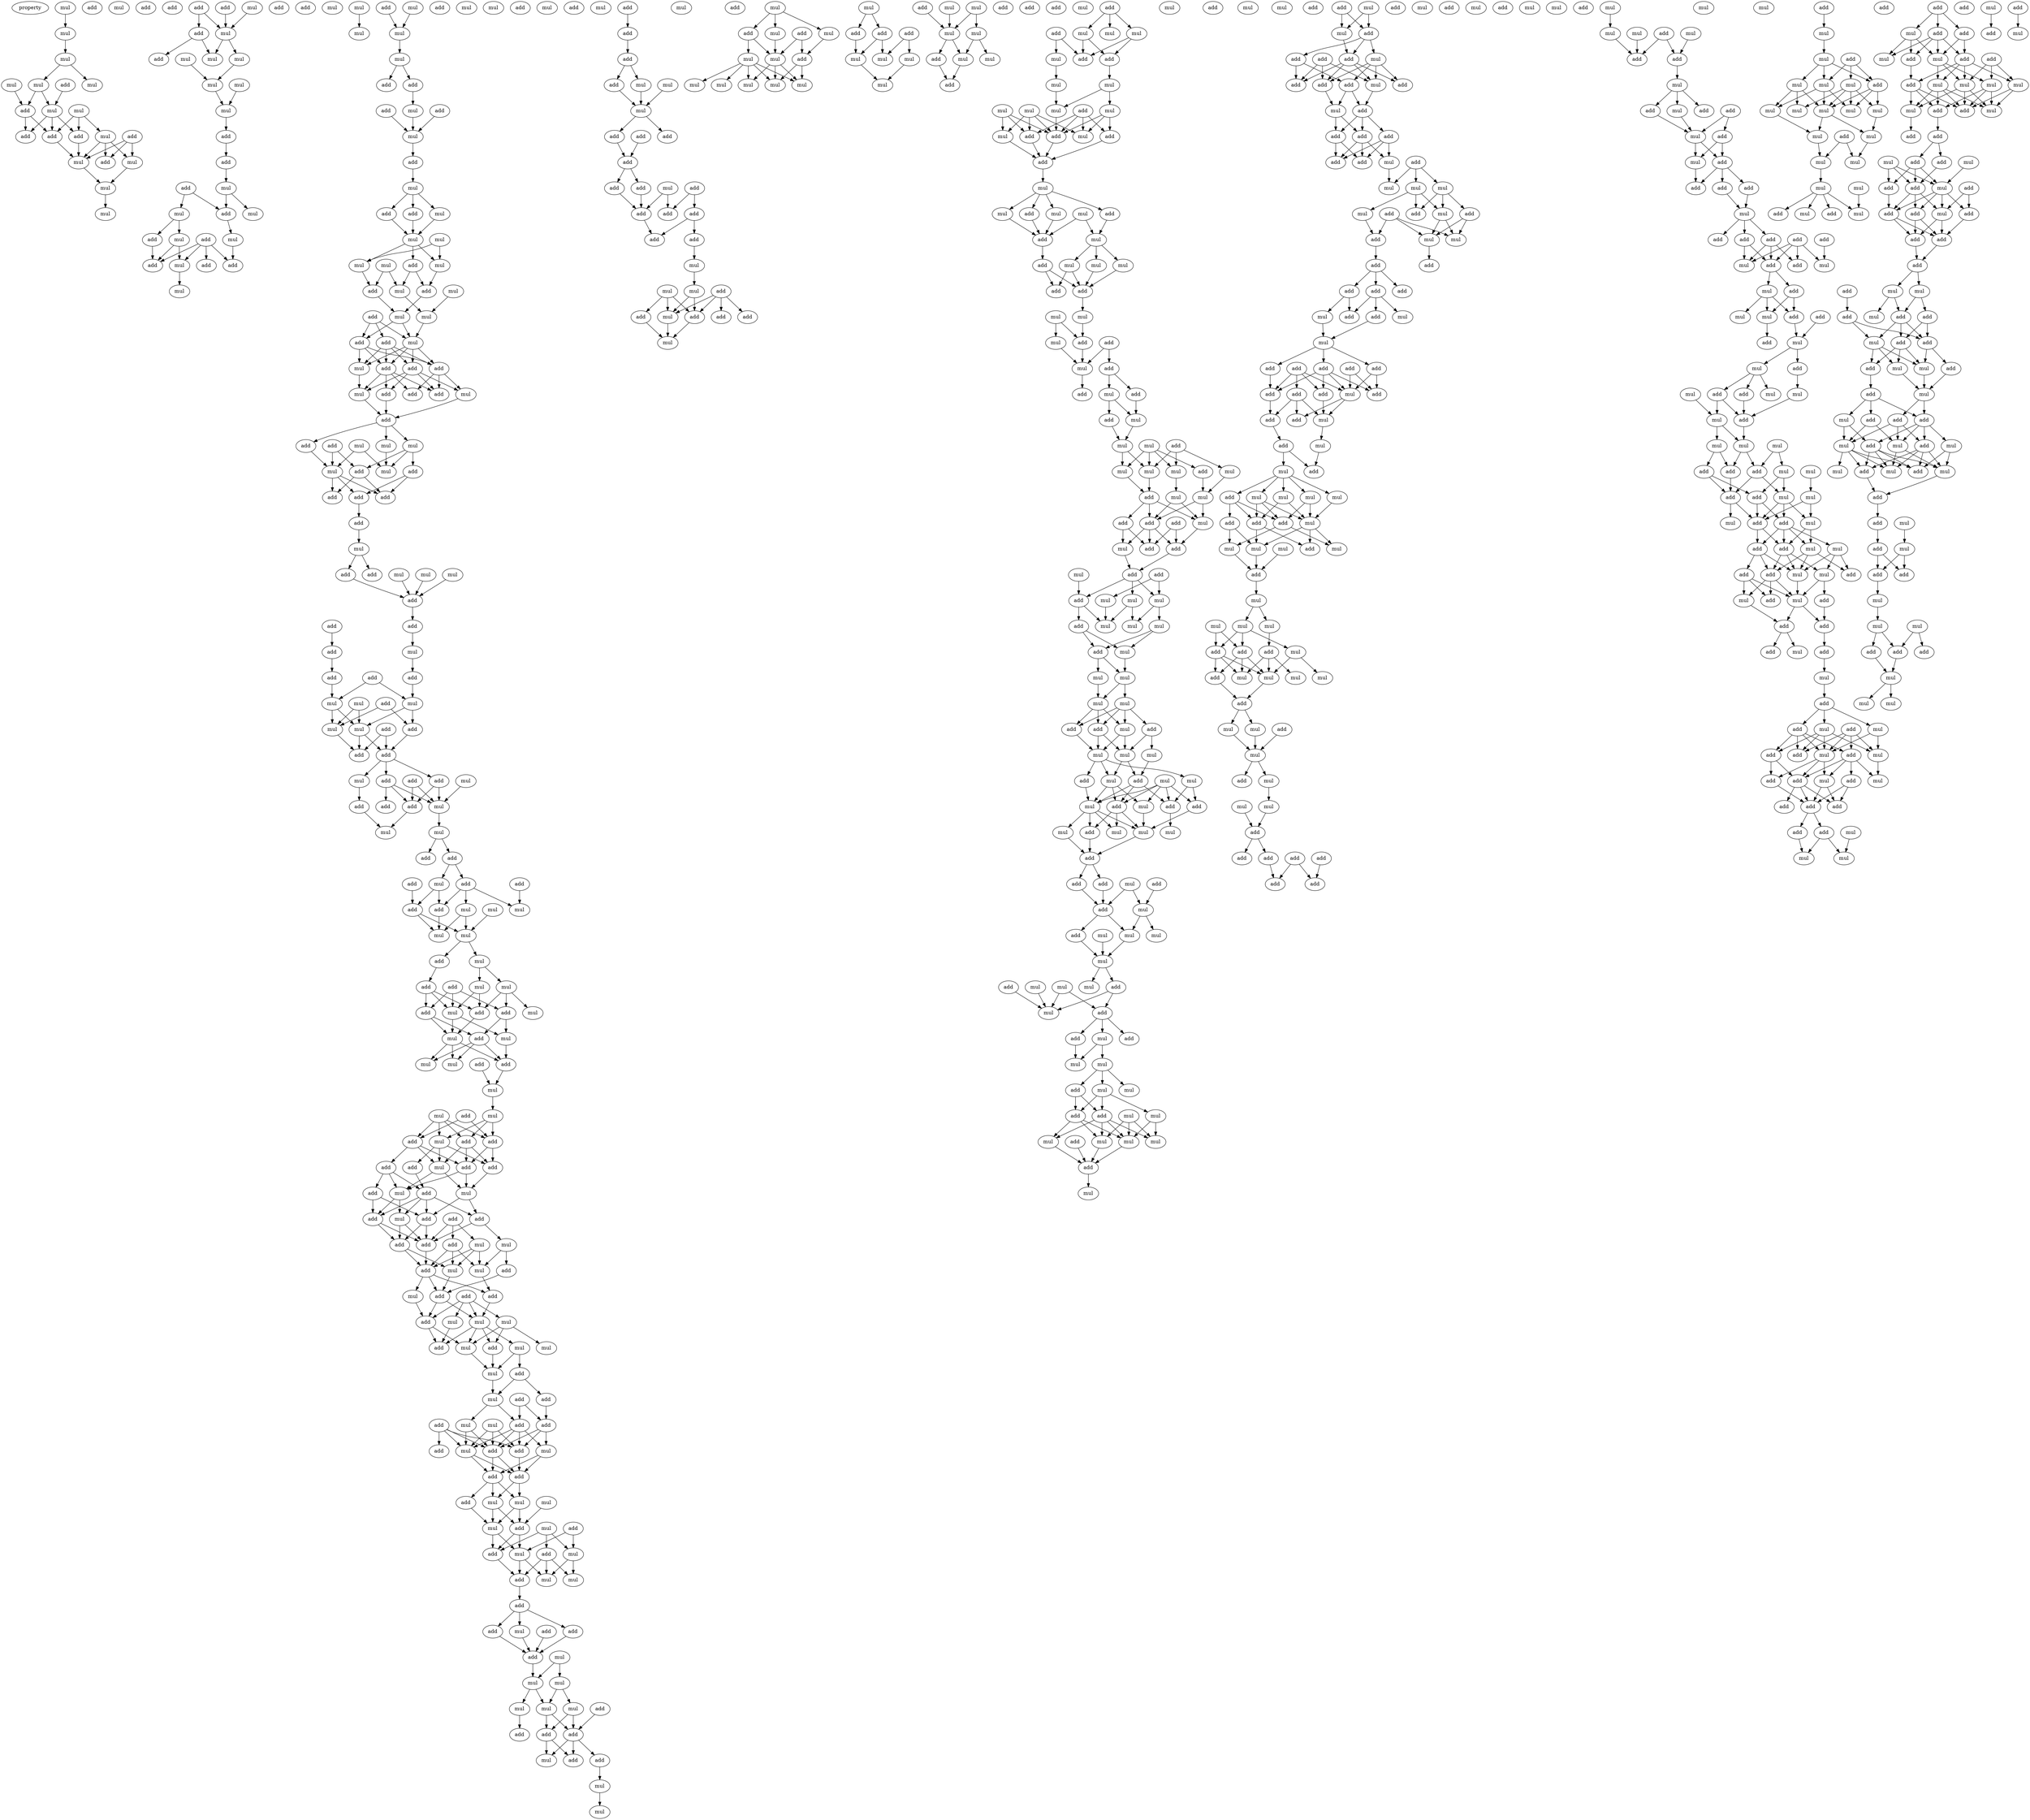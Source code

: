 digraph {
    node [fontcolor=black]
    property [mul=2,lf=1.3]
    0 [ label = mul ];
    1 [ label = add ];
    2 [ label = mul ];
    3 [ label = add ];
    4 [ label = mul ];
    5 [ label = mul ];
    6 [ label = mul ];
    7 [ label = add ];
    8 [ label = add ];
    9 [ label = mul ];
    10 [ label = mul ];
    11 [ label = mul ];
    12 [ label = add ];
    13 [ label = mul ];
    14 [ label = add ];
    15 [ label = mul ];
    16 [ label = add ];
    17 [ label = add ];
    18 [ label = add ];
    19 [ label = add ];
    20 [ label = mul ];
    21 [ label = mul ];
    22 [ label = mul ];
    23 [ label = add ];
    24 [ label = mul ];
    25 [ label = add ];
    26 [ label = mul ];
    27 [ label = add ];
    28 [ label = add ];
    29 [ label = mul ];
    30 [ label = mul ];
    31 [ label = mul ];
    32 [ label = mul ];
    33 [ label = add ];
    34 [ label = add ];
    35 [ label = mul ];
    36 [ label = mul ];
    37 [ label = mul ];
    38 [ label = add ];
    39 [ label = add ];
    40 [ label = add ];
    41 [ label = mul ];
    42 [ label = mul ];
    43 [ label = add ];
    44 [ label = mul ];
    45 [ label = mul ];
    46 [ label = add ];
    47 [ label = add ];
    48 [ label = mul ];
    49 [ label = mul ];
    50 [ label = add ];
    51 [ label = add ];
    52 [ label = mul ];
    53 [ label = add ];
    54 [ label = mul ];
    55 [ label = mul ];
    56 [ label = add ];
    57 [ label = mul ];
    58 [ label = mul ];
    59 [ label = mul ];
    60 [ label = mul ];
    61 [ label = add ];
    62 [ label = add ];
    63 [ label = add ];
    64 [ label = add ];
    65 [ label = mul ];
    66 [ label = add ];
    67 [ label = mul ];
    68 [ label = add ];
    69 [ label = mul ];
    70 [ label = add ];
    71 [ label = add ];
    72 [ label = mul ];
    73 [ label = mul ];
    74 [ label = mul ];
    75 [ label = mul ];
    76 [ label = add ];
    77 [ label = mul ];
    78 [ label = mul ];
    79 [ label = mul ];
    80 [ label = mul ];
    81 [ label = add ];
    82 [ label = add ];
    83 [ label = mul ];
    84 [ label = mul ];
    85 [ label = mul ];
    86 [ label = add ];
    87 [ label = add ];
    88 [ label = mul ];
    89 [ label = add ];
    90 [ label = add ];
    91 [ label = add ];
    92 [ label = add ];
    93 [ label = mul ];
    94 [ label = add ];
    95 [ label = add ];
    96 [ label = mul ];
    97 [ label = mul ];
    98 [ label = add ];
    99 [ label = add ];
    100 [ label = add ];
    101 [ label = mul ];
    102 [ label = add ];
    103 [ label = mul ];
    104 [ label = mul ];
    105 [ label = mul ];
    106 [ label = add ];
    107 [ label = add ];
    108 [ label = mul ];
    109 [ label = add ];
    110 [ label = add ];
    111 [ label = add ];
    112 [ label = add ];
    113 [ label = mul ];
    114 [ label = mul ];
    115 [ label = mul ];
    116 [ label = mul ];
    117 [ label = add ];
    118 [ label = add ];
    119 [ label = add ];
    120 [ label = add ];
    121 [ label = add ];
    122 [ label = add ];
    123 [ label = mul ];
    124 [ label = add ];
    125 [ label = add ];
    126 [ label = add ];
    127 [ label = mul ];
    128 [ label = mul ];
    129 [ label = mul ];
    130 [ label = add ];
    131 [ label = mul ];
    132 [ label = add ];
    133 [ label = add ];
    134 [ label = mul ];
    135 [ label = add ];
    136 [ label = add ];
    137 [ label = add ];
    138 [ label = add ];
    139 [ label = add ];
    140 [ label = mul ];
    141 [ label = mul ];
    142 [ label = add ];
    143 [ label = add ];
    144 [ label = add ];
    145 [ label = mul ];
    146 [ label = mul ];
    147 [ label = mul ];
    148 [ label = add ];
    149 [ label = add ];
    150 [ label = add ];
    151 [ label = add ];
    152 [ label = mul ];
    153 [ label = add ];
    154 [ label = mul ];
    155 [ label = add ];
    156 [ label = mul ];
    157 [ label = add ];
    158 [ label = mul ];
    159 [ label = mul ];
    160 [ label = mul ];
    161 [ label = mul ];
    162 [ label = add ];
    163 [ label = mul ];
    164 [ label = add ];
    165 [ label = add ];
    166 [ label = mul ];
    167 [ label = mul ];
    168 [ label = mul ];
    169 [ label = add ];
    170 [ label = add ];
    171 [ label = add ];
    172 [ label = mul ];
    173 [ label = add ];
    174 [ label = mul ];
    175 [ label = mul ];
    176 [ label = add ];
    177 [ label = mul ];
    178 [ label = add ];
    179 [ label = add ];
    180 [ label = mul ];
    181 [ label = mul ];
    182 [ label = mul ];
    183 [ label = add ];
    184 [ label = mul ];
    185 [ label = add ];
    186 [ label = mul ];
    187 [ label = add ];
    188 [ label = add ];
    189 [ label = mul ];
    190 [ label = add ];
    191 [ label = add ];
    192 [ label = add ];
    193 [ label = add ];
    194 [ label = add ];
    195 [ label = mul ];
    196 [ label = mul ];
    197 [ label = add ];
    198 [ label = mul ];
    199 [ label = add ];
    200 [ label = add ];
    201 [ label = add ];
    202 [ label = add ];
    203 [ label = mul ];
    204 [ label = add ];
    205 [ label = add ];
    206 [ label = mul ];
    207 [ label = add ];
    208 [ label = mul ];
    209 [ label = mul ];
    210 [ label = add ];
    211 [ label = add ];
    212 [ label = add ];
    213 [ label = add ];
    214 [ label = mul ];
    215 [ label = add ];
    216 [ label = mul ];
    217 [ label = add ];
    218 [ label = mul ];
    219 [ label = mul ];
    220 [ label = mul ];
    221 [ label = mul ];
    222 [ label = mul ];
    223 [ label = add ];
    224 [ label = add ];
    225 [ label = mul ];
    226 [ label = add ];
    227 [ label = add ];
    228 [ label = mul ];
    229 [ label = add ];
    230 [ label = mul ];
    231 [ label = add ];
    232 [ label = mul ];
    233 [ label = add ];
    234 [ label = add ];
    235 [ label = mul ];
    236 [ label = add ];
    237 [ label = add ];
    238 [ label = add ];
    239 [ label = mul ];
    240 [ label = add ];
    241 [ label = add ];
    242 [ label = mul ];
    243 [ label = mul ];
    244 [ label = mul ];
    245 [ label = add ];
    246 [ label = add ];
    247 [ label = mul ];
    248 [ label = add ];
    249 [ label = mul ];
    250 [ label = mul ];
    251 [ label = add ];
    252 [ label = mul ];
    253 [ label = add ];
    254 [ label = mul ];
    255 [ label = add ];
    256 [ label = mul ];
    257 [ label = mul ];
    258 [ label = add ];
    259 [ label = add ];
    260 [ label = add ];
    261 [ label = add ];
    262 [ label = add ];
    263 [ label = mul ];
    264 [ label = mul ];
    265 [ label = add ];
    266 [ label = mul ];
    267 [ label = mul ];
    268 [ label = mul ];
    269 [ label = mul ];
    270 [ label = mul ];
    271 [ label = add ];
    272 [ label = add ];
    273 [ label = add ];
    274 [ label = add ];
    275 [ label = mul ];
    276 [ label = mul ];
    277 [ label = add ];
    278 [ label = add ];
    279 [ label = mul ];
    280 [ label = mul ];
    281 [ label = add ];
    282 [ label = add ];
    283 [ label = add ];
    284 [ label = mul ];
    285 [ label = add ];
    286 [ label = mul ];
    287 [ label = mul ];
    288 [ label = add ];
    289 [ label = add ];
    290 [ label = add ];
    291 [ label = add ];
    292 [ label = add ];
    293 [ label = add ];
    294 [ label = mul ];
    295 [ label = add ];
    296 [ label = mul ];
    297 [ label = add ];
    298 [ label = add ];
    299 [ label = add ];
    300 [ label = add ];
    301 [ label = add ];
    302 [ label = add ];
    303 [ label = mul ];
    304 [ label = mul ];
    305 [ label = add ];
    306 [ label = mul ];
    307 [ label = add ];
    308 [ label = add ];
    309 [ label = add ];
    310 [ label = add ];
    311 [ label = mul ];
    312 [ label = mul ];
    313 [ label = mul ];
    314 [ label = add ];
    315 [ label = mul ];
    316 [ label = mul ];
    317 [ label = add ];
    318 [ label = mul ];
    319 [ label = add ];
    320 [ label = mul ];
    321 [ label = mul ];
    322 [ label = mul ];
    323 [ label = mul ];
    324 [ label = mul ];
    325 [ label = mul ];
    326 [ label = mul ];
    327 [ label = add ];
    328 [ label = add ];
    329 [ label = add ];
    330 [ label = mul ];
    331 [ label = mul ];
    332 [ label = mul ];
    333 [ label = mul ];
    334 [ label = add ];
    335 [ label = add ];
    336 [ label = mul ];
    337 [ label = mul ];
    338 [ label = add ];
    339 [ label = mul ];
    340 [ label = mul ];
    341 [ label = add ];
    342 [ label = add ];
    343 [ label = mul ];
    344 [ label = mul ];
    345 [ label = add ];
    346 [ label = mul ];
    347 [ label = add ];
    348 [ label = mul ];
    349 [ label = mul ];
    350 [ label = mul ];
    351 [ label = add ];
    352 [ label = mul ];
    353 [ label = add ];
    354 [ label = add ];
    355 [ label = mul ];
    356 [ label = mul ];
    357 [ label = add ];
    358 [ label = mul ];
    359 [ label = mul ];
    360 [ label = mul ];
    361 [ label = mul ];
    362 [ label = add ];
    363 [ label = mul ];
    364 [ label = add ];
    365 [ label = add ];
    366 [ label = mul ];
    367 [ label = add ];
    368 [ label = mul ];
    369 [ label = mul ];
    370 [ label = mul ];
    371 [ label = mul ];
    372 [ label = add ];
    373 [ label = mul ];
    374 [ label = add ];
    375 [ label = mul ];
    376 [ label = add ];
    377 [ label = add ];
    378 [ label = mul ];
    379 [ label = mul ];
    380 [ label = mul ];
    381 [ label = add ];
    382 [ label = add ];
    383 [ label = mul ];
    384 [ label = mul ];
    385 [ label = add ];
    386 [ label = add ];
    387 [ label = add ];
    388 [ label = mul ];
    389 [ label = mul ];
    390 [ label = add ];
    391 [ label = mul ];
    392 [ label = add ];
    393 [ label = mul ];
    394 [ label = add ];
    395 [ label = mul ];
    396 [ label = add ];
    397 [ label = mul ];
    398 [ label = add ];
    399 [ label = mul ];
    400 [ label = mul ];
    401 [ label = mul ];
    402 [ label = mul ];
    403 [ label = mul ];
    404 [ label = add ];
    405 [ label = mul ];
    406 [ label = add ];
    407 [ label = mul ];
    408 [ label = mul ];
    409 [ label = add ];
    410 [ label = add ];
    411 [ label = add ];
    412 [ label = mul ];
    413 [ label = add ];
    414 [ label = add ];
    415 [ label = add ];
    416 [ label = add ];
    417 [ label = mul ];
    418 [ label = add ];
    419 [ label = mul ];
    420 [ label = mul ];
    421 [ label = mul ];
    422 [ label = mul ];
    423 [ label = mul ];
    424 [ label = mul ];
    425 [ label = add ];
    426 [ label = add ];
    427 [ label = mul ];
    428 [ label = mul ];
    429 [ label = mul ];
    430 [ label = mul ];
    431 [ label = mul ];
    432 [ label = add ];
    433 [ label = mul ];
    434 [ label = add ];
    435 [ label = add ];
    436 [ label = mul ];
    437 [ label = mul ];
    438 [ label = mul ];
    439 [ label = mul ];
    440 [ label = add ];
    441 [ label = add ];
    442 [ label = mul ];
    443 [ label = mul ];
    444 [ label = add ];
    445 [ label = mul ];
    446 [ label = mul ];
    447 [ label = add ];
    448 [ label = add ];
    449 [ label = mul ];
    450 [ label = mul ];
    451 [ label = mul ];
    452 [ label = mul ];
    453 [ label = add ];
    454 [ label = add ];
    455 [ label = add ];
    456 [ label = mul ];
    457 [ label = add ];
    458 [ label = add ];
    459 [ label = mul ];
    460 [ label = add ];
    461 [ label = add ];
    462 [ label = mul ];
    463 [ label = mul ];
    464 [ label = mul ];
    465 [ label = mul ];
    466 [ label = mul ];
    467 [ label = mul ];
    468 [ label = mul ];
    469 [ label = add ];
    470 [ label = mul ];
    471 [ label = add ];
    472 [ label = mul ];
    473 [ label = add ];
    474 [ label = mul ];
    475 [ label = add ];
    476 [ label = add ];
    477 [ label = mul ];
    478 [ label = mul ];
    479 [ label = add ];
    480 [ label = mul ];
    481 [ label = mul ];
    482 [ label = mul ];
    483 [ label = add ];
    484 [ label = mul ];
    485 [ label = add ];
    486 [ label = mul ];
    487 [ label = mul ];
    488 [ label = mul ];
    489 [ label = add ];
    490 [ label = mul ];
    491 [ label = add ];
    492 [ label = mul ];
    493 [ label = add ];
    494 [ label = add ];
    495 [ label = add ];
    496 [ label = mul ];
    497 [ label = mul ];
    498 [ label = add ];
    499 [ label = add ];
    500 [ label = add ];
    501 [ label = mul ];
    502 [ label = add ];
    503 [ label = add ];
    504 [ label = add ];
    505 [ label = mul ];
    506 [ label = add ];
    507 [ label = add ];
    508 [ label = add ];
    509 [ label = mul ];
    510 [ label = add ];
    511 [ label = add ];
    512 [ label = add ];
    513 [ label = add ];
    514 [ label = add ];
    515 [ label = add ];
    516 [ label = mul ];
    517 [ label = mul ];
    518 [ label = mul ];
    519 [ label = mul ];
    520 [ label = add ];
    521 [ label = mul ];
    522 [ label = add ];
    523 [ label = mul ];
    524 [ label = add ];
    525 [ label = mul ];
    526 [ label = add ];
    527 [ label = mul ];
    528 [ label = add ];
    529 [ label = add ];
    530 [ label = add ];
    531 [ label = add ];
    532 [ label = add ];
    533 [ label = add ];
    534 [ label = mul ];
    535 [ label = add ];
    536 [ label = mul ];
    537 [ label = mul ];
    538 [ label = mul ];
    539 [ label = add ];
    540 [ label = add ];
    541 [ label = add ];
    542 [ label = add ];
    543 [ label = add ];
    544 [ label = add ];
    545 [ label = add ];
    546 [ label = add ];
    547 [ label = add ];
    548 [ label = mul ];
    549 [ label = mul ];
    550 [ label = add ];
    551 [ label = add ];
    552 [ label = add ];
    553 [ label = add ];
    554 [ label = mul ];
    555 [ label = add ];
    556 [ label = mul ];
    557 [ label = mul ];
    558 [ label = add ];
    559 [ label = mul ];
    560 [ label = mul ];
    561 [ label = mul ];
    562 [ label = add ];
    563 [ label = add ];
    564 [ label = mul ];
    565 [ label = add ];
    566 [ label = mul ];
    567 [ label = mul ];
    568 [ label = add ];
    569 [ label = mul ];
    570 [ label = mul ];
    571 [ label = add ];
    572 [ label = mul ];
    573 [ label = mul ];
    574 [ label = mul ];
    575 [ label = mul ];
    576 [ label = mul ];
    577 [ label = add ];
    578 [ label = add ];
    579 [ label = add ];
    580 [ label = mul ];
    581 [ label = add ];
    582 [ label = mul ];
    583 [ label = mul ];
    584 [ label = mul ];
    585 [ label = add ];
    586 [ label = mul ];
    587 [ label = mul ];
    588 [ label = mul ];
    589 [ label = add ];
    590 [ label = add ];
    591 [ label = mul ];
    592 [ label = mul ];
    593 [ label = add ];
    594 [ label = mul ];
    595 [ label = mul ];
    596 [ label = mul ];
    597 [ label = mul ];
    598 [ label = add ];
    599 [ label = add ];
    600 [ label = add ];
    601 [ label = add ];
    602 [ label = add ];
    603 [ label = add ];
    604 [ label = add ];
    605 [ label = add ];
    606 [ label = mul ];
    607 [ label = mul ];
    608 [ label = mul ];
    609 [ label = add ];
    610 [ label = mul ];
    611 [ label = add ];
    612 [ label = add ];
    613 [ label = mul ];
    614 [ label = add ];
    615 [ label = add ];
    616 [ label = mul ];
    617 [ label = add ];
    618 [ label = mul ];
    619 [ label = add ];
    620 [ label = add ];
    621 [ label = mul ];
    622 [ label = add ];
    623 [ label = add ];
    624 [ label = add ];
    625 [ label = mul ];
    626 [ label = add ];
    627 [ label = add ];
    628 [ label = add ];
    629 [ label = add ];
    630 [ label = add ];
    631 [ label = add ];
    632 [ label = add ];
    633 [ label = mul ];
    634 [ label = mul ];
    635 [ label = mul ];
    636 [ label = add ];
    637 [ label = add ];
    638 [ label = mul ];
    639 [ label = mul ];
    640 [ label = mul ];
    641 [ label = add ];
    642 [ label = add ];
    643 [ label = mul ];
    644 [ label = mul ];
    645 [ label = add ];
    646 [ label = mul ];
    647 [ label = add ];
    648 [ label = mul ];
    649 [ label = add ];
    650 [ label = mul ];
    651 [ label = add ];
    652 [ label = mul ];
    653 [ label = mul ];
    654 [ label = mul ];
    655 [ label = mul ];
    656 [ label = mul ];
    657 [ label = add ];
    658 [ label = add ];
    659 [ label = mul ];
    660 [ label = add ];
    661 [ label = mul ];
    662 [ label = add ];
    663 [ label = mul ];
    664 [ label = add ];
    665 [ label = add ];
    666 [ label = mul ];
    667 [ label = mul ];
    668 [ label = add ];
    669 [ label = add ];
    670 [ label = mul ];
    671 [ label = mul ];
    672 [ label = add ];
    673 [ label = add ];
    674 [ label = add ];
    675 [ label = mul ];
    676 [ label = add ];
    677 [ label = mul ];
    678 [ label = add ];
    679 [ label = add ];
    680 [ label = mul ];
    681 [ label = mul ];
    682 [ label = add ];
    683 [ label = add ];
    684 [ label = mul ];
    685 [ label = add ];
    686 [ label = add ];
    687 [ label = mul ];
    688 [ label = mul ];
    689 [ label = add ];
    690 [ label = add ];
    691 [ label = add ];
    692 [ label = mul ];
    693 [ label = mul ];
    694 [ label = add ];
    695 [ label = mul ];
    696 [ label = add ];
    697 [ label = mul ];
    698 [ label = add ];
    699 [ label = add ];
    700 [ label = add ];
    701 [ label = add ];
    702 [ label = mul ];
    703 [ label = mul ];
    704 [ label = add ];
    705 [ label = add ];
    706 [ label = add ];
    707 [ label = add ];
    708 [ label = add ];
    709 [ label = mul ];
    710 [ label = mul ];
    711 [ label = mul ];
    712 [ label = add ];
    713 [ label = mul ];
    714 [ label = add ];
    715 [ label = mul ];
    716 [ label = mul ];
    717 [ label = add ];
    718 [ label = mul ];
    719 [ label = mul ];
    720 [ label = mul ];
    721 [ label = mul ];
    722 [ label = mul ];
    723 [ label = mul ];
    724 [ label = mul ];
    725 [ label = mul ];
    726 [ label = mul ];
    727 [ label = add ];
    728 [ label = mul ];
    729 [ label = mul ];
    730 [ label = mul ];
    731 [ label = mul ];
    732 [ label = add ];
    733 [ label = add ];
    734 [ label = mul ];
    735 [ label = mul ];
    736 [ label = add ];
    737 [ label = add ];
    738 [ label = add ];
    739 [ label = mul ];
    740 [ label = add ];
    741 [ label = add ];
    742 [ label = add ];
    743 [ label = mul ];
    744 [ label = add ];
    745 [ label = mul ];
    746 [ label = add ];
    747 [ label = mul ];
    748 [ label = mul ];
    749 [ label = mul ];
    750 [ label = mul ];
    751 [ label = mul ];
    752 [ label = mul ];
    753 [ label = add ];
    754 [ label = add ];
    755 [ label = add ];
    756 [ label = add ];
    757 [ label = add ];
    758 [ label = mul ];
    759 [ label = mul ];
    760 [ label = add ];
    761 [ label = add ];
    762 [ label = add ];
    763 [ label = mul ];
    764 [ label = add ];
    765 [ label = add ];
    766 [ label = add ];
    767 [ label = add ];
    768 [ label = mul ];
    769 [ label = add ];
    770 [ label = add ];
    771 [ label = add ];
    772 [ label = add ];
    773 [ label = mul ];
    774 [ label = mul ];
    775 [ label = add ];
    776 [ label = add ];
    777 [ label = mul ];
    778 [ label = add ];
    779 [ label = mul ];
    780 [ label = add ];
    781 [ label = add ];
    782 [ label = add ];
    783 [ label = add ];
    784 [ label = mul ];
    785 [ label = mul ];
    786 [ label = mul ];
    787 [ label = add ];
    788 [ label = add ];
    789 [ label = add ];
    790 [ label = mul ];
    791 [ label = add ];
    792 [ label = add ];
    793 [ label = mul ];
    794 [ label = add ];
    795 [ label = mul ];
    796 [ label = mul ];
    797 [ label = add ];
    798 [ label = add ];
    799 [ label = mul ];
    800 [ label = mul ];
    801 [ label = mul ];
    802 [ label = add ];
    803 [ label = mul ];
    804 [ label = add ];
    805 [ label = add ];
    806 [ label = mul ];
    807 [ label = add ];
    808 [ label = add ];
    809 [ label = mul ];
    810 [ label = add ];
    811 [ label = mul ];
    812 [ label = mul ];
    813 [ label = add ];
    814 [ label = add ];
    815 [ label = add ];
    816 [ label = mul ];
    817 [ label = mul ];
    818 [ label = mul ];
    819 [ label = mul ];
    820 [ label = add ];
    821 [ label = mul ];
    822 [ label = add ];
    0 -> 4 [ name = 0 ];
    4 -> 5 [ name = 1 ];
    5 -> 6 [ name = 2 ];
    5 -> 9 [ name = 3 ];
    6 -> 11 [ name = 4 ];
    6 -> 12 [ name = 5 ];
    7 -> 11 [ name = 6 ];
    10 -> 12 [ name = 7 ];
    11 -> 14 [ name = 8 ];
    11 -> 16 [ name = 9 ];
    11 -> 18 [ name = 10 ];
    12 -> 14 [ name = 11 ];
    12 -> 18 [ name = 12 ];
    13 -> 15 [ name = 13 ];
    13 -> 16 [ name = 14 ];
    13 -> 18 [ name = 15 ];
    15 -> 19 [ name = 16 ];
    15 -> 20 [ name = 17 ];
    15 -> 21 [ name = 18 ];
    16 -> 21 [ name = 19 ];
    17 -> 19 [ name = 20 ];
    17 -> 20 [ name = 21 ];
    17 -> 21 [ name = 22 ];
    18 -> 21 [ name = 23 ];
    20 -> 22 [ name = 24 ];
    21 -> 22 [ name = 25 ];
    22 -> 26 [ name = 26 ];
    23 -> 28 [ name = 27 ];
    23 -> 29 [ name = 28 ];
    24 -> 29 [ name = 29 ];
    25 -> 29 [ name = 30 ];
    28 -> 31 [ name = 31 ];
    28 -> 34 [ name = 32 ];
    29 -> 31 [ name = 33 ];
    29 -> 32 [ name = 34 ];
    30 -> 35 [ name = 35 ];
    32 -> 35 [ name = 36 ];
    35 -> 37 [ name = 37 ];
    36 -> 37 [ name = 38 ];
    37 -> 38 [ name = 39 ];
    38 -> 39 [ name = 40 ];
    39 -> 41 [ name = 41 ];
    40 -> 43 [ name = 42 ];
    40 -> 45 [ name = 43 ];
    41 -> 43 [ name = 44 ];
    41 -> 44 [ name = 45 ];
    43 -> 48 [ name = 46 ];
    45 -> 46 [ name = 47 ];
    45 -> 49 [ name = 48 ];
    46 -> 53 [ name = 49 ];
    47 -> 50 [ name = 50 ];
    47 -> 51 [ name = 51 ];
    47 -> 52 [ name = 52 ];
    47 -> 53 [ name = 53 ];
    48 -> 50 [ name = 54 ];
    49 -> 52 [ name = 55 ];
    49 -> 53 [ name = 56 ];
    52 -> 54 [ name = 57 ];
    55 -> 57 [ name = 58 ];
    56 -> 59 [ name = 59 ];
    58 -> 59 [ name = 60 ];
    59 -> 60 [ name = 61 ];
    60 -> 61 [ name = 62 ];
    60 -> 62 [ name = 63 ];
    62 -> 65 [ name = 64 ];
    63 -> 67 [ name = 65 ];
    65 -> 67 [ name = 66 ];
    66 -> 67 [ name = 67 ];
    67 -> 68 [ name = 68 ];
    68 -> 69 [ name = 69 ];
    69 -> 70 [ name = 70 ];
    69 -> 71 [ name = 71 ];
    69 -> 73 [ name = 72 ];
    70 -> 75 [ name = 73 ];
    71 -> 75 [ name = 74 ];
    73 -> 75 [ name = 75 ];
    74 -> 77 [ name = 76 ];
    74 -> 79 [ name = 77 ];
    75 -> 76 [ name = 78 ];
    75 -> 77 [ name = 79 ];
    75 -> 79 [ name = 80 ];
    76 -> 80 [ name = 81 ];
    76 -> 82 [ name = 82 ];
    77 -> 81 [ name = 83 ];
    78 -> 80 [ name = 84 ];
    78 -> 81 [ name = 85 ];
    79 -> 82 [ name = 86 ];
    80 -> 85 [ name = 87 ];
    81 -> 84 [ name = 88 ];
    82 -> 84 [ name = 89 ];
    83 -> 85 [ name = 90 ];
    84 -> 88 [ name = 91 ];
    84 -> 89 [ name = 92 ];
    85 -> 88 [ name = 93 ];
    86 -> 87 [ name = 94 ];
    86 -> 88 [ name = 95 ];
    86 -> 89 [ name = 96 ];
    87 -> 90 [ name = 97 ];
    87 -> 91 [ name = 98 ];
    87 -> 92 [ name = 99 ];
    87 -> 93 [ name = 100 ];
    88 -> 90 [ name = 101 ];
    88 -> 91 [ name = 102 ];
    88 -> 92 [ name = 103 ];
    88 -> 93 [ name = 104 ];
    89 -> 90 [ name = 105 ];
    89 -> 92 [ name = 106 ];
    89 -> 93 [ name = 107 ];
    90 -> 94 [ name = 108 ];
    90 -> 96 [ name = 109 ];
    90 -> 98 [ name = 110 ];
    91 -> 94 [ name = 111 ];
    91 -> 95 [ name = 112 ];
    91 -> 96 [ name = 113 ];
    91 -> 97 [ name = 114 ];
    92 -> 94 [ name = 115 ];
    92 -> 95 [ name = 116 ];
    92 -> 97 [ name = 117 ];
    92 -> 98 [ name = 118 ];
    93 -> 97 [ name = 119 ];
    95 -> 99 [ name = 120 ];
    96 -> 99 [ name = 121 ];
    97 -> 99 [ name = 122 ];
    99 -> 100 [ name = 123 ];
    99 -> 101 [ name = 124 ];
    99 -> 104 [ name = 125 ];
    100 -> 105 [ name = 126 ];
    101 -> 106 [ name = 127 ];
    101 -> 107 [ name = 128 ];
    101 -> 108 [ name = 129 ];
    102 -> 105 [ name = 130 ];
    102 -> 106 [ name = 131 ];
    103 -> 105 [ name = 132 ];
    103 -> 108 [ name = 133 ];
    104 -> 108 [ name = 134 ];
    105 -> 109 [ name = 135 ];
    105 -> 110 [ name = 136 ];
    105 -> 111 [ name = 137 ];
    106 -> 110 [ name = 138 ];
    106 -> 111 [ name = 139 ];
    107 -> 109 [ name = 140 ];
    107 -> 111 [ name = 141 ];
    109 -> 112 [ name = 142 ];
    112 -> 113 [ name = 143 ];
    113 -> 117 [ name = 144 ];
    113 -> 118 [ name = 145 ];
    114 -> 119 [ name = 146 ];
    115 -> 119 [ name = 147 ];
    116 -> 119 [ name = 148 ];
    118 -> 119 [ name = 149 ];
    119 -> 121 [ name = 150 ];
    120 -> 122 [ name = 151 ];
    121 -> 123 [ name = 152 ];
    122 -> 125 [ name = 153 ];
    123 -> 124 [ name = 154 ];
    124 -> 127 [ name = 155 ];
    125 -> 129 [ name = 156 ];
    126 -> 127 [ name = 157 ];
    126 -> 129 [ name = 158 ];
    127 -> 131 [ name = 159 ];
    127 -> 132 [ name = 160 ];
    128 -> 131 [ name = 161 ];
    128 -> 134 [ name = 162 ];
    129 -> 131 [ name = 163 ];
    129 -> 134 [ name = 164 ];
    130 -> 132 [ name = 165 ];
    130 -> 134 [ name = 166 ];
    131 -> 135 [ name = 167 ];
    131 -> 136 [ name = 168 ];
    132 -> 136 [ name = 169 ];
    133 -> 135 [ name = 170 ];
    133 -> 136 [ name = 171 ];
    134 -> 135 [ name = 172 ];
    136 -> 137 [ name = 173 ];
    136 -> 138 [ name = 174 ];
    136 -> 141 [ name = 175 ];
    137 -> 142 [ name = 176 ];
    137 -> 143 [ name = 177 ];
    137 -> 145 [ name = 178 ];
    138 -> 143 [ name = 179 ];
    138 -> 145 [ name = 180 ];
    139 -> 143 [ name = 181 ];
    139 -> 145 [ name = 182 ];
    140 -> 145 [ name = 183 ];
    141 -> 144 [ name = 184 ];
    143 -> 146 [ name = 185 ];
    144 -> 146 [ name = 186 ];
    145 -> 147 [ name = 187 ];
    147 -> 148 [ name = 188 ];
    147 -> 149 [ name = 189 ];
    149 -> 152 [ name = 190 ];
    149 -> 153 [ name = 191 ];
    150 -> 155 [ name = 192 ];
    151 -> 158 [ name = 193 ];
    152 -> 155 [ name = 194 ];
    152 -> 157 [ name = 195 ];
    153 -> 156 [ name = 196 ];
    153 -> 157 [ name = 197 ];
    153 -> 158 [ name = 198 ];
    154 -> 160 [ name = 199 ];
    155 -> 159 [ name = 200 ];
    155 -> 160 [ name = 201 ];
    156 -> 159 [ name = 202 ];
    156 -> 160 [ name = 203 ];
    157 -> 159 [ name = 204 ];
    160 -> 162 [ name = 205 ];
    160 -> 163 [ name = 206 ];
    162 -> 164 [ name = 207 ];
    163 -> 166 [ name = 208 ];
    163 -> 167 [ name = 209 ];
    164 -> 168 [ name = 210 ];
    164 -> 169 [ name = 211 ];
    164 -> 171 [ name = 212 ];
    165 -> 168 [ name = 213 ];
    165 -> 170 [ name = 214 ];
    165 -> 171 [ name = 215 ];
    166 -> 168 [ name = 216 ];
    166 -> 169 [ name = 217 ];
    167 -> 169 [ name = 218 ];
    167 -> 170 [ name = 219 ];
    167 -> 172 [ name = 220 ];
    168 -> 174 [ name = 221 ];
    168 -> 175 [ name = 222 ];
    169 -> 174 [ name = 223 ];
    170 -> 173 [ name = 224 ];
    170 -> 175 [ name = 225 ];
    171 -> 173 [ name = 226 ];
    171 -> 174 [ name = 227 ];
    173 -> 177 [ name = 228 ];
    173 -> 178 [ name = 229 ];
    173 -> 180 [ name = 230 ];
    174 -> 177 [ name = 231 ];
    174 -> 178 [ name = 232 ];
    174 -> 180 [ name = 233 ];
    175 -> 178 [ name = 234 ];
    178 -> 181 [ name = 235 ];
    179 -> 181 [ name = 236 ];
    181 -> 182 [ name = 237 ];
    182 -> 186 [ name = 238 ];
    182 -> 187 [ name = 239 ];
    182 -> 188 [ name = 240 ];
    183 -> 185 [ name = 241 ];
    183 -> 187 [ name = 242 ];
    184 -> 185 [ name = 243 ];
    184 -> 186 [ name = 244 ];
    184 -> 187 [ name = 245 ];
    184 -> 188 [ name = 246 ];
    185 -> 189 [ name = 247 ];
    185 -> 190 [ name = 248 ];
    185 -> 193 [ name = 249 ];
    186 -> 189 [ name = 250 ];
    186 -> 191 [ name = 251 ];
    186 -> 192 [ name = 252 ];
    187 -> 192 [ name = 253 ];
    187 -> 193 [ name = 254 ];
    188 -> 189 [ name = 255 ];
    188 -> 192 [ name = 256 ];
    188 -> 193 [ name = 257 ];
    189 -> 195 [ name = 258 ];
    189 -> 196 [ name = 259 ];
    190 -> 194 [ name = 260 ];
    190 -> 196 [ name = 261 ];
    190 -> 197 [ name = 262 ];
    191 -> 194 [ name = 263 ];
    192 -> 195 [ name = 264 ];
    193 -> 195 [ name = 265 ];
    193 -> 196 [ name = 266 ];
    194 -> 198 [ name = 267 ];
    194 -> 199 [ name = 268 ];
    194 -> 200 [ name = 269 ];
    194 -> 201 [ name = 270 ];
    195 -> 199 [ name = 271 ];
    195 -> 200 [ name = 272 ];
    196 -> 198 [ name = 273 ];
    196 -> 201 [ name = 274 ];
    197 -> 199 [ name = 275 ];
    197 -> 201 [ name = 276 ];
    198 -> 205 [ name = 277 ];
    198 -> 207 [ name = 278 ];
    199 -> 205 [ name = 279 ];
    199 -> 207 [ name = 280 ];
    200 -> 206 [ name = 281 ];
    200 -> 207 [ name = 282 ];
    201 -> 205 [ name = 283 ];
    201 -> 207 [ name = 284 ];
    202 -> 203 [ name = 285 ];
    202 -> 204 [ name = 286 ];
    202 -> 207 [ name = 287 ];
    203 -> 208 [ name = 288 ];
    203 -> 209 [ name = 289 ];
    203 -> 211 [ name = 290 ];
    204 -> 208 [ name = 291 ];
    204 -> 209 [ name = 292 ];
    204 -> 211 [ name = 293 ];
    205 -> 208 [ name = 294 ];
    205 -> 211 [ name = 295 ];
    206 -> 209 [ name = 296 ];
    206 -> 210 [ name = 297 ];
    207 -> 211 [ name = 298 ];
    208 -> 213 [ name = 299 ];
    209 -> 215 [ name = 300 ];
    210 -> 213 [ name = 301 ];
    211 -> 213 [ name = 302 ];
    211 -> 214 [ name = 303 ];
    211 -> 215 [ name = 304 ];
    212 -> 216 [ name = 305 ];
    212 -> 217 [ name = 306 ];
    212 -> 218 [ name = 307 ];
    212 -> 219 [ name = 308 ];
    213 -> 216 [ name = 309 ];
    213 -> 217 [ name = 310 ];
    214 -> 217 [ name = 311 ];
    215 -> 216 [ name = 312 ];
    216 -> 220 [ name = 313 ];
    216 -> 221 [ name = 314 ];
    216 -> 223 [ name = 315 ];
    216 -> 224 [ name = 316 ];
    217 -> 220 [ name = 317 ];
    217 -> 223 [ name = 318 ];
    218 -> 223 [ name = 319 ];
    219 -> 220 [ name = 320 ];
    219 -> 222 [ name = 321 ];
    219 -> 224 [ name = 322 ];
    220 -> 225 [ name = 323 ];
    221 -> 225 [ name = 324 ];
    221 -> 226 [ name = 325 ];
    224 -> 225 [ name = 326 ];
    225 -> 228 [ name = 327 ];
    226 -> 228 [ name = 328 ];
    226 -> 229 [ name = 329 ];
    227 -> 233 [ name = 330 ];
    227 -> 234 [ name = 331 ];
    228 -> 230 [ name = 332 ];
    228 -> 234 [ name = 333 ];
    229 -> 233 [ name = 334 ];
    230 -> 235 [ name = 335 ];
    230 -> 238 [ name = 336 ];
    231 -> 235 [ name = 337 ];
    231 -> 236 [ name = 338 ];
    231 -> 237 [ name = 339 ];
    231 -> 238 [ name = 340 ];
    232 -> 235 [ name = 341 ];
    232 -> 237 [ name = 342 ];
    232 -> 238 [ name = 343 ];
    233 -> 237 [ name = 344 ];
    233 -> 238 [ name = 345 ];
    233 -> 239 [ name = 346 ];
    234 -> 235 [ name = 347 ];
    234 -> 237 [ name = 348 ];
    234 -> 238 [ name = 349 ];
    234 -> 239 [ name = 350 ];
    235 -> 240 [ name = 351 ];
    235 -> 241 [ name = 352 ];
    237 -> 241 [ name = 353 ];
    238 -> 240 [ name = 354 ];
    238 -> 241 [ name = 355 ];
    239 -> 240 [ name = 356 ];
    239 -> 241 [ name = 357 ];
    240 -> 243 [ name = 358 ];
    240 -> 244 [ name = 359 ];
    240 -> 245 [ name = 360 ];
    241 -> 243 [ name = 361 ];
    241 -> 244 [ name = 362 ];
    242 -> 246 [ name = 363 ];
    243 -> 246 [ name = 364 ];
    243 -> 247 [ name = 365 ];
    244 -> 246 [ name = 366 ];
    244 -> 247 [ name = 367 ];
    245 -> 247 [ name = 368 ];
    246 -> 250 [ name = 369 ];
    246 -> 251 [ name = 370 ];
    247 -> 250 [ name = 371 ];
    247 -> 251 [ name = 372 ];
    248 -> 250 [ name = 373 ];
    248 -> 252 [ name = 374 ];
    249 -> 251 [ name = 375 ];
    249 -> 252 [ name = 376 ];
    249 -> 253 [ name = 377 ];
    250 -> 254 [ name = 378 ];
    250 -> 255 [ name = 379 ];
    251 -> 255 [ name = 380 ];
    252 -> 254 [ name = 381 ];
    252 -> 256 [ name = 382 ];
    253 -> 254 [ name = 383 ];
    253 -> 255 [ name = 384 ];
    253 -> 256 [ name = 385 ];
    255 -> 258 [ name = 386 ];
    258 -> 259 [ name = 387 ];
    258 -> 261 [ name = 388 ];
    258 -> 263 [ name = 389 ];
    259 -> 265 [ name = 390 ];
    261 -> 265 [ name = 391 ];
    262 -> 265 [ name = 392 ];
    263 -> 265 [ name = 393 ];
    264 -> 266 [ name = 394 ];
    264 -> 267 [ name = 395 ];
    265 -> 266 [ name = 396 ];
    266 -> 268 [ name = 397 ];
    266 -> 269 [ name = 398 ];
    267 -> 269 [ name = 399 ];
    267 -> 270 [ name = 400 ];
    268 -> 274 [ name = 401 ];
    269 -> 272 [ name = 402 ];
    269 -> 273 [ name = 403 ];
    270 -> 272 [ name = 404 ];
    270 -> 273 [ name = 405 ];
    271 -> 273 [ name = 406 ];
    272 -> 276 [ name = 407 ];
    272 -> 278 [ name = 408 ];
    273 -> 276 [ name = 409 ];
    273 -> 277 [ name = 410 ];
    273 -> 278 [ name = 411 ];
    277 -> 279 [ name = 412 ];
    279 -> 280 [ name = 413 ];
    281 -> 282 [ name = 414 ];
    282 -> 283 [ name = 415 ];
    283 -> 284 [ name = 416 ];
    283 -> 285 [ name = 417 ];
    284 -> 287 [ name = 418 ];
    285 -> 287 [ name = 419 ];
    286 -> 287 [ name = 420 ];
    287 -> 288 [ name = 421 ];
    287 -> 290 [ name = 422 ];
    288 -> 291 [ name = 423 ];
    289 -> 291 [ name = 424 ];
    291 -> 292 [ name = 425 ];
    291 -> 293 [ name = 426 ];
    292 -> 298 [ name = 427 ];
    293 -> 298 [ name = 428 ];
    294 -> 297 [ name = 429 ];
    294 -> 298 [ name = 430 ];
    295 -> 297 [ name = 431 ];
    295 -> 299 [ name = 432 ];
    298 -> 301 [ name = 433 ];
    299 -> 300 [ name = 434 ];
    299 -> 301 [ name = 435 ];
    300 -> 303 [ name = 436 ];
    303 -> 306 [ name = 437 ];
    304 -> 307 [ name = 438 ];
    304 -> 310 [ name = 439 ];
    304 -> 311 [ name = 440 ];
    305 -> 308 [ name = 441 ];
    305 -> 309 [ name = 442 ];
    305 -> 310 [ name = 443 ];
    305 -> 311 [ name = 444 ];
    306 -> 310 [ name = 445 ];
    306 -> 311 [ name = 446 ];
    307 -> 312 [ name = 447 ];
    310 -> 312 [ name = 448 ];
    311 -> 312 [ name = 449 ];
    313 -> 314 [ name = 450 ];
    313 -> 315 [ name = 451 ];
    313 -> 316 [ name = 452 ];
    314 -> 318 [ name = 453 ];
    314 -> 320 [ name = 454 ];
    315 -> 318 [ name = 455 ];
    316 -> 319 [ name = 456 ];
    317 -> 318 [ name = 457 ];
    317 -> 319 [ name = 458 ];
    318 -> 321 [ name = 459 ];
    318 -> 322 [ name = 460 ];
    318 -> 325 [ name = 461 ];
    319 -> 321 [ name = 462 ];
    319 -> 325 [ name = 463 ];
    320 -> 321 [ name = 464 ];
    320 -> 322 [ name = 465 ];
    320 -> 323 [ name = 466 ];
    320 -> 324 [ name = 467 ];
    320 -> 325 [ name = 468 ];
    326 -> 328 [ name = 469 ];
    326 -> 329 [ name = 470 ];
    327 -> 330 [ name = 471 ];
    327 -> 331 [ name = 472 ];
    328 -> 332 [ name = 473 ];
    329 -> 331 [ name = 474 ];
    329 -> 332 [ name = 475 ];
    330 -> 333 [ name = 476 ];
    332 -> 333 [ name = 477 ];
    334 -> 339 [ name = 478 ];
    336 -> 339 [ name = 479 ];
    336 -> 340 [ name = 480 ];
    337 -> 339 [ name = 481 ];
    339 -> 341 [ name = 482 ];
    339 -> 343 [ name = 483 ];
    340 -> 343 [ name = 484 ];
    340 -> 344 [ name = 485 ];
    341 -> 345 [ name = 486 ];
    343 -> 345 [ name = 487 ];
    347 -> 348 [ name = 488 ];
    347 -> 349 [ name = 489 ];
    347 -> 350 [ name = 490 ];
    349 -> 353 [ name = 491 ];
    349 -> 354 [ name = 492 ];
    350 -> 353 [ name = 493 ];
    350 -> 354 [ name = 494 ];
    351 -> 352 [ name = 495 ];
    351 -> 354 [ name = 496 ];
    352 -> 355 [ name = 497 ];
    353 -> 356 [ name = 498 ];
    355 -> 361 [ name = 499 ];
    356 -> 359 [ name = 500 ];
    356 -> 361 [ name = 501 ];
    357 -> 362 [ name = 502 ];
    357 -> 363 [ name = 503 ];
    357 -> 364 [ name = 504 ];
    357 -> 365 [ name = 505 ];
    358 -> 362 [ name = 506 ];
    358 -> 363 [ name = 507 ];
    358 -> 364 [ name = 508 ];
    358 -> 366 [ name = 509 ];
    359 -> 362 [ name = 510 ];
    359 -> 363 [ name = 511 ];
    359 -> 365 [ name = 512 ];
    360 -> 362 [ name = 513 ];
    360 -> 364 [ name = 514 ];
    360 -> 366 [ name = 515 ];
    361 -> 362 [ name = 516 ];
    362 -> 367 [ name = 517 ];
    364 -> 367 [ name = 518 ];
    365 -> 367 [ name = 519 ];
    366 -> 367 [ name = 520 ];
    367 -> 369 [ name = 521 ];
    369 -> 371 [ name = 522 ];
    369 -> 372 [ name = 523 ];
    369 -> 373 [ name = 524 ];
    369 -> 374 [ name = 525 ];
    370 -> 375 [ name = 526 ];
    370 -> 376 [ name = 527 ];
    371 -> 376 [ name = 528 ];
    372 -> 376 [ name = 529 ];
    373 -> 376 [ name = 530 ];
    374 -> 375 [ name = 531 ];
    375 -> 378 [ name = 532 ];
    375 -> 379 [ name = 533 ];
    375 -> 380 [ name = 534 ];
    376 -> 377 [ name = 535 ];
    377 -> 381 [ name = 536 ];
    377 -> 382 [ name = 537 ];
    378 -> 381 [ name = 538 ];
    379 -> 381 [ name = 539 ];
    380 -> 381 [ name = 540 ];
    380 -> 382 [ name = 541 ];
    381 -> 384 [ name = 542 ];
    383 -> 386 [ name = 543 ];
    383 -> 388 [ name = 544 ];
    384 -> 386 [ name = 545 ];
    386 -> 391 [ name = 546 ];
    387 -> 390 [ name = 547 ];
    387 -> 391 [ name = 548 ];
    388 -> 391 [ name = 549 ];
    390 -> 392 [ name = 550 ];
    390 -> 393 [ name = 551 ];
    391 -> 394 [ name = 552 ];
    392 -> 395 [ name = 553 ];
    393 -> 395 [ name = 554 ];
    393 -> 396 [ name = 555 ];
    395 -> 397 [ name = 556 ];
    396 -> 397 [ name = 557 ];
    397 -> 401 [ name = 558 ];
    397 -> 403 [ name = 559 ];
    398 -> 400 [ name = 560 ];
    398 -> 401 [ name = 561 ];
    398 -> 402 [ name = 562 ];
    399 -> 400 [ name = 563 ];
    399 -> 401 [ name = 564 ];
    399 -> 403 [ name = 565 ];
    399 -> 404 [ name = 566 ];
    400 -> 405 [ name = 567 ];
    401 -> 406 [ name = 568 ];
    402 -> 407 [ name = 569 ];
    403 -> 406 [ name = 570 ];
    404 -> 407 [ name = 571 ];
    405 -> 408 [ name = 572 ];
    405 -> 409 [ name = 573 ];
    406 -> 408 [ name = 574 ];
    406 -> 409 [ name = 575 ];
    406 -> 411 [ name = 576 ];
    407 -> 408 [ name = 577 ];
    407 -> 409 [ name = 578 ];
    408 -> 414 [ name = 579 ];
    409 -> 412 [ name = 580 ];
    409 -> 413 [ name = 581 ];
    409 -> 414 [ name = 582 ];
    410 -> 413 [ name = 583 ];
    410 -> 414 [ name = 584 ];
    411 -> 412 [ name = 585 ];
    411 -> 413 [ name = 586 ];
    412 -> 415 [ name = 587 ];
    414 -> 415 [ name = 588 ];
    415 -> 418 [ name = 589 ];
    415 -> 419 [ name = 590 ];
    415 -> 421 [ name = 591 ];
    416 -> 419 [ name = 592 ];
    416 -> 420 [ name = 593 ];
    417 -> 418 [ name = 594 ];
    418 -> 422 [ name = 595 ];
    418 -> 425 [ name = 596 ];
    419 -> 423 [ name = 597 ];
    419 -> 424 [ name = 598 ];
    420 -> 422 [ name = 599 ];
    421 -> 422 [ name = 600 ];
    421 -> 424 [ name = 601 ];
    423 -> 426 [ name = 602 ];
    423 -> 427 [ name = 603 ];
    425 -> 426 [ name = 604 ];
    425 -> 427 [ name = 605 ];
    426 -> 428 [ name = 606 ];
    426 -> 429 [ name = 607 ];
    427 -> 429 [ name = 608 ];
    428 -> 431 [ name = 609 ];
    429 -> 430 [ name = 610 ];
    429 -> 431 [ name = 611 ];
    430 -> 432 [ name = 612 ];
    430 -> 433 [ name = 613 ];
    430 -> 434 [ name = 614 ];
    430 -> 435 [ name = 615 ];
    431 -> 432 [ name = 616 ];
    431 -> 433 [ name = 617 ];
    431 -> 434 [ name = 618 ];
    432 -> 437 [ name = 619 ];
    433 -> 437 [ name = 620 ];
    433 -> 438 [ name = 621 ];
    434 -> 437 [ name = 622 ];
    434 -> 438 [ name = 623 ];
    435 -> 436 [ name = 624 ];
    435 -> 438 [ name = 625 ];
    436 -> 440 [ name = 626 ];
    437 -> 439 [ name = 627 ];
    437 -> 441 [ name = 628 ];
    437 -> 443 [ name = 629 ];
    438 -> 440 [ name = 630 ];
    438 -> 443 [ name = 631 ];
    439 -> 447 [ name = 632 ];
    439 -> 448 [ name = 633 ];
    440 -> 444 [ name = 634 ];
    440 -> 446 [ name = 635 ];
    440 -> 447 [ name = 636 ];
    441 -> 446 [ name = 637 ];
    442 -> 444 [ name = 638 ];
    442 -> 445 [ name = 639 ];
    442 -> 446 [ name = 640 ];
    442 -> 447 [ name = 641 ];
    442 -> 448 [ name = 642 ];
    443 -> 444 [ name = 643 ];
    443 -> 445 [ name = 644 ];
    443 -> 446 [ name = 645 ];
    444 -> 449 [ name = 646 ];
    444 -> 450 [ name = 647 ];
    444 -> 453 [ name = 648 ];
    445 -> 450 [ name = 649 ];
    446 -> 449 [ name = 650 ];
    446 -> 450 [ name = 651 ];
    446 -> 451 [ name = 652 ];
    446 -> 453 [ name = 653 ];
    447 -> 452 [ name = 654 ];
    448 -> 450 [ name = 655 ];
    450 -> 454 [ name = 656 ];
    451 -> 454 [ name = 657 ];
    453 -> 454 [ name = 658 ];
    454 -> 455 [ name = 659 ];
    454 -> 457 [ name = 660 ];
    455 -> 460 [ name = 661 ];
    456 -> 459 [ name = 662 ];
    456 -> 460 [ name = 663 ];
    457 -> 460 [ name = 664 ];
    458 -> 459 [ name = 665 ];
    459 -> 463 [ name = 666 ];
    459 -> 464 [ name = 667 ];
    460 -> 461 [ name = 668 ];
    460 -> 464 [ name = 669 ];
    461 -> 466 [ name = 670 ];
    464 -> 466 [ name = 671 ];
    465 -> 466 [ name = 672 ];
    466 -> 468 [ name = 673 ];
    466 -> 469 [ name = 674 ];
    467 -> 472 [ name = 675 ];
    469 -> 472 [ name = 676 ];
    469 -> 473 [ name = 677 ];
    470 -> 472 [ name = 678 ];
    470 -> 473 [ name = 679 ];
    471 -> 472 [ name = 680 ];
    473 -> 474 [ name = 681 ];
    473 -> 475 [ name = 682 ];
    473 -> 476 [ name = 683 ];
    474 -> 477 [ name = 684 ];
    474 -> 478 [ name = 685 ];
    476 -> 477 [ name = 686 ];
    478 -> 479 [ name = 687 ];
    478 -> 480 [ name = 688 ];
    478 -> 481 [ name = 689 ];
    479 -> 483 [ name = 690 ];
    479 -> 485 [ name = 691 ];
    480 -> 483 [ name = 692 ];
    480 -> 484 [ name = 693 ];
    480 -> 485 [ name = 694 ];
    482 -> 486 [ name = 695 ];
    482 -> 487 [ name = 696 ];
    482 -> 490 [ name = 697 ];
    483 -> 486 [ name = 698 ];
    483 -> 488 [ name = 699 ];
    483 -> 490 [ name = 700 ];
    484 -> 486 [ name = 701 ];
    484 -> 487 [ name = 702 ];
    485 -> 486 [ name = 703 ];
    485 -> 487 [ name = 704 ];
    485 -> 488 [ name = 705 ];
    485 -> 490 [ name = 706 ];
    486 -> 491 [ name = 707 ];
    488 -> 491 [ name = 708 ];
    489 -> 491 [ name = 709 ];
    490 -> 491 [ name = 710 ];
    491 -> 492 [ name = 711 ];
    494 -> 497 [ name = 712 ];
    494 -> 498 [ name = 713 ];
    496 -> 497 [ name = 714 ];
    496 -> 498 [ name = 715 ];
    497 -> 500 [ name = 716 ];
    498 -> 500 [ name = 717 ];
    498 -> 501 [ name = 718 ];
    498 -> 502 [ name = 719 ];
    499 -> 504 [ name = 720 ];
    499 -> 505 [ name = 721 ];
    499 -> 507 [ name = 722 ];
    500 -> 504 [ name = 723 ];
    500 -> 505 [ name = 724 ];
    500 -> 506 [ name = 725 ];
    500 -> 507 [ name = 726 ];
    501 -> 503 [ name = 727 ];
    501 -> 505 [ name = 728 ];
    501 -> 506 [ name = 729 ];
    501 -> 507 [ name = 730 ];
    502 -> 503 [ name = 731 ];
    502 -> 504 [ name = 732 ];
    503 -> 508 [ name = 733 ];
    503 -> 509 [ name = 734 ];
    505 -> 508 [ name = 735 ];
    507 -> 509 [ name = 736 ];
    508 -> 510 [ name = 737 ];
    508 -> 511 [ name = 738 ];
    508 -> 512 [ name = 739 ];
    509 -> 510 [ name = 740 ];
    509 -> 511 [ name = 741 ];
    510 -> 513 [ name = 742 ];
    510 -> 514 [ name = 743 ];
    510 -> 516 [ name = 744 ];
    511 -> 513 [ name = 745 ];
    511 -> 514 [ name = 746 ];
    512 -> 513 [ name = 747 ];
    512 -> 514 [ name = 748 ];
    512 -> 516 [ name = 749 ];
    515 -> 517 [ name = 750 ];
    515 -> 518 [ name = 751 ];
    515 -> 519 [ name = 752 ];
    516 -> 517 [ name = 753 ];
    518 -> 520 [ name = 754 ];
    518 -> 521 [ name = 755 ];
    518 -> 522 [ name = 756 ];
    519 -> 520 [ name = 757 ];
    519 -> 521 [ name = 758 ];
    519 -> 523 [ name = 759 ];
    521 -> 525 [ name = 760 ];
    521 -> 527 [ name = 761 ];
    522 -> 525 [ name = 762 ];
    522 -> 527 [ name = 763 ];
    523 -> 526 [ name = 764 ];
    524 -> 525 [ name = 765 ];
    524 -> 526 [ name = 766 ];
    524 -> 527 [ name = 767 ];
    525 -> 528 [ name = 768 ];
    526 -> 529 [ name = 769 ];
    529 -> 530 [ name = 770 ];
    529 -> 531 [ name = 771 ];
    529 -> 532 [ name = 772 ];
    530 -> 535 [ name = 773 ];
    530 -> 537 [ name = 774 ];
    531 -> 533 [ name = 775 ];
    531 -> 535 [ name = 776 ];
    531 -> 536 [ name = 777 ];
    533 -> 538 [ name = 778 ];
    537 -> 538 [ name = 779 ];
    538 -> 539 [ name = 780 ];
    538 -> 540 [ name = 781 ];
    538 -> 542 [ name = 782 ];
    539 -> 544 [ name = 783 ];
    540 -> 544 [ name = 784 ];
    540 -> 545 [ name = 785 ];
    540 -> 547 [ name = 786 ];
    540 -> 548 [ name = 787 ];
    541 -> 545 [ name = 788 ];
    541 -> 548 [ name = 789 ];
    542 -> 545 [ name = 790 ];
    542 -> 548 [ name = 791 ];
    543 -> 544 [ name = 792 ];
    543 -> 546 [ name = 793 ];
    543 -> 547 [ name = 794 ];
    543 -> 548 [ name = 795 ];
    544 -> 551 [ name = 796 ];
    546 -> 549 [ name = 797 ];
    546 -> 551 [ name = 798 ];
    546 -> 552 [ name = 799 ];
    547 -> 549 [ name = 800 ];
    548 -> 549 [ name = 801 ];
    548 -> 552 [ name = 802 ];
    549 -> 554 [ name = 803 ];
    551 -> 553 [ name = 804 ];
    553 -> 555 [ name = 805 ];
    553 -> 556 [ name = 806 ];
    554 -> 555 [ name = 807 ];
    556 -> 557 [ name = 808 ];
    556 -> 558 [ name = 809 ];
    556 -> 559 [ name = 810 ];
    556 -> 560 [ name = 811 ];
    556 -> 561 [ name = 812 ];
    557 -> 563 [ name = 813 ];
    557 -> 564 [ name = 814 ];
    557 -> 565 [ name = 815 ];
    558 -> 562 [ name = 816 ];
    558 -> 563 [ name = 817 ];
    558 -> 565 [ name = 818 ];
    559 -> 564 [ name = 819 ];
    560 -> 564 [ name = 820 ];
    560 -> 565 [ name = 821 ];
    561 -> 563 [ name = 822 ];
    561 -> 564 [ name = 823 ];
    562 -> 567 [ name = 824 ];
    562 -> 569 [ name = 825 ];
    563 -> 567 [ name = 826 ];
    563 -> 568 [ name = 827 ];
    564 -> 566 [ name = 828 ];
    564 -> 567 [ name = 829 ];
    564 -> 568 [ name = 830 ];
    565 -> 566 [ name = 831 ];
    565 -> 569 [ name = 832 ];
    567 -> 571 [ name = 833 ];
    569 -> 571 [ name = 834 ];
    570 -> 571 [ name = 835 ];
    571 -> 572 [ name = 836 ];
    572 -> 573 [ name = 837 ];
    572 -> 575 [ name = 838 ];
    573 -> 577 [ name = 839 ];
    574 -> 578 [ name = 840 ];
    574 -> 579 [ name = 841 ];
    575 -> 576 [ name = 842 ];
    575 -> 578 [ name = 843 ];
    575 -> 579 [ name = 844 ];
    576 -> 580 [ name = 845 ];
    576 -> 583 [ name = 846 ];
    577 -> 582 [ name = 847 ];
    577 -> 583 [ name = 848 ];
    577 -> 584 [ name = 849 ];
    578 -> 581 [ name = 850 ];
    578 -> 582 [ name = 851 ];
    578 -> 583 [ name = 852 ];
    579 -> 581 [ name = 853 ];
    579 -> 582 [ name = 854 ];
    579 -> 583 [ name = 855 ];
    581 -> 585 [ name = 856 ];
    583 -> 585 [ name = 857 ];
    585 -> 586 [ name = 858 ];
    585 -> 587 [ name = 859 ];
    586 -> 591 [ name = 860 ];
    587 -> 591 [ name = 861 ];
    590 -> 591 [ name = 862 ];
    591 -> 593 [ name = 863 ];
    591 -> 594 [ name = 864 ];
    594 -> 597 [ name = 865 ];
    596 -> 598 [ name = 866 ];
    597 -> 598 [ name = 867 ];
    598 -> 600 [ name = 868 ];
    598 -> 602 [ name = 869 ];
    601 -> 604 [ name = 870 ];
    601 -> 605 [ name = 871 ];
    602 -> 604 [ name = 872 ];
    603 -> 605 [ name = 873 ];
    606 -> 608 [ name = 874 ];
    607 -> 612 [ name = 875 ];
    608 -> 612 [ name = 876 ];
    609 -> 611 [ name = 877 ];
    609 -> 612 [ name = 878 ];
    610 -> 611 [ name = 879 ];
    611 -> 613 [ name = 880 ];
    613 -> 615 [ name = 881 ];
    613 -> 616 [ name = 882 ];
    613 -> 617 [ name = 883 ];
    614 -> 618 [ name = 884 ];
    614 -> 619 [ name = 885 ];
    615 -> 618 [ name = 886 ];
    616 -> 618 [ name = 887 ];
    618 -> 620 [ name = 888 ];
    618 -> 621 [ name = 889 ];
    619 -> 620 [ name = 890 ];
    619 -> 621 [ name = 891 ];
    620 -> 622 [ name = 892 ];
    620 -> 623 [ name = 893 ];
    620 -> 624 [ name = 894 ];
    621 -> 622 [ name = 895 ];
    623 -> 625 [ name = 896 ];
    624 -> 625 [ name = 897 ];
    625 -> 626 [ name = 898 ];
    625 -> 627 [ name = 899 ];
    625 -> 629 [ name = 900 ];
    627 -> 631 [ name = 901 ];
    627 -> 632 [ name = 902 ];
    627 -> 634 [ name = 903 ];
    628 -> 633 [ name = 904 ];
    629 -> 631 [ name = 905 ];
    629 -> 634 [ name = 906 ];
    630 -> 631 [ name = 907 ];
    630 -> 632 [ name = 908 ];
    630 -> 633 [ name = 909 ];
    630 -> 634 [ name = 910 ];
    631 -> 635 [ name = 911 ];
    631 -> 636 [ name = 912 ];
    635 -> 638 [ name = 913 ];
    635 -> 640 [ name = 914 ];
    635 -> 641 [ name = 915 ];
    636 -> 640 [ name = 916 ];
    636 -> 641 [ name = 917 ];
    637 -> 643 [ name = 918 ];
    640 -> 642 [ name = 919 ];
    641 -> 643 [ name = 920 ];
    643 -> 644 [ name = 921 ];
    643 -> 645 [ name = 922 ];
    644 -> 647 [ name = 923 ];
    644 -> 649 [ name = 924 ];
    644 -> 650 [ name = 925 ];
    645 -> 648 [ name = 926 ];
    646 -> 652 [ name = 927 ];
    647 -> 651 [ name = 928 ];
    648 -> 651 [ name = 929 ];
    649 -> 651 [ name = 930 ];
    649 -> 652 [ name = 931 ];
    651 -> 655 [ name = 932 ];
    652 -> 653 [ name = 933 ];
    652 -> 655 [ name = 934 ];
    653 -> 657 [ name = 935 ];
    653 -> 660 [ name = 936 ];
    654 -> 658 [ name = 937 ];
    654 -> 659 [ name = 938 ];
    655 -> 657 [ name = 939 ];
    655 -> 658 [ name = 940 ];
    656 -> 663 [ name = 941 ];
    657 -> 662 [ name = 942 ];
    658 -> 661 [ name = 943 ];
    658 -> 662 [ name = 944 ];
    659 -> 661 [ name = 945 ];
    659 -> 664 [ name = 946 ];
    660 -> 662 [ name = 947 ];
    660 -> 664 [ name = 948 ];
    661 -> 665 [ name = 949 ];
    661 -> 667 [ name = 950 ];
    661 -> 668 [ name = 951 ];
    662 -> 666 [ name = 952 ];
    662 -> 668 [ name = 953 ];
    663 -> 667 [ name = 954 ];
    663 -> 668 [ name = 955 ];
    664 -> 665 [ name = 956 ];
    664 -> 668 [ name = 957 ];
    665 -> 669 [ name = 958 ];
    665 -> 670 [ name = 959 ];
    665 -> 671 [ name = 960 ];
    665 -> 672 [ name = 961 ];
    667 -> 669 [ name = 962 ];
    667 -> 671 [ name = 963 ];
    668 -> 669 [ name = 964 ];
    668 -> 672 [ name = 965 ];
    669 -> 673 [ name = 966 ];
    669 -> 675 [ name = 967 ];
    669 -> 677 [ name = 968 ];
    670 -> 675 [ name = 969 ];
    670 -> 676 [ name = 970 ];
    670 -> 677 [ name = 971 ];
    671 -> 673 [ name = 972 ];
    671 -> 675 [ name = 973 ];
    671 -> 676 [ name = 974 ];
    672 -> 673 [ name = 975 ];
    672 -> 674 [ name = 976 ];
    672 -> 675 [ name = 977 ];
    673 -> 679 [ name = 978 ];
    673 -> 680 [ name = 979 ];
    673 -> 681 [ name = 980 ];
    674 -> 679 [ name = 981 ];
    674 -> 680 [ name = 982 ];
    674 -> 681 [ name = 983 ];
    675 -> 680 [ name = 984 ];
    677 -> 678 [ name = 985 ];
    677 -> 680 [ name = 986 ];
    678 -> 682 [ name = 987 ];
    680 -> 682 [ name = 988 ];
    680 -> 683 [ name = 989 ];
    681 -> 683 [ name = 990 ];
    682 -> 685 [ name = 991 ];
    683 -> 684 [ name = 992 ];
    683 -> 686 [ name = 993 ];
    685 -> 688 [ name = 994 ];
    688 -> 689 [ name = 995 ];
    689 -> 690 [ name = 996 ];
    689 -> 692 [ name = 997 ];
    689 -> 693 [ name = 998 ];
    690 -> 694 [ name = 999 ];
    690 -> 695 [ name = 1000 ];
    690 -> 696 [ name = 1001 ];
    690 -> 698 [ name = 1002 ];
    691 -> 694 [ name = 1003 ];
    691 -> 695 [ name = 1004 ];
    691 -> 697 [ name = 1005 ];
    691 -> 698 [ name = 1006 ];
    692 -> 695 [ name = 1007 ];
    692 -> 697 [ name = 1008 ];
    693 -> 695 [ name = 1009 ];
    693 -> 696 [ name = 1010 ];
    693 -> 697 [ name = 1011 ];
    693 -> 698 [ name = 1012 ];
    694 -> 699 [ name = 1013 ];
    694 -> 700 [ name = 1014 ];
    694 -> 702 [ name = 1015 ];
    694 -> 703 [ name = 1016 ];
    695 -> 700 [ name = 1017 ];
    695 -> 701 [ name = 1018 ];
    695 -> 702 [ name = 1019 ];
    696 -> 700 [ name = 1020 ];
    696 -> 701 [ name = 1021 ];
    697 -> 703 [ name = 1022 ];
    699 -> 704 [ name = 1023 ];
    699 -> 705 [ name = 1024 ];
    700 -> 704 [ name = 1025 ];
    700 -> 705 [ name = 1026 ];
    700 -> 706 [ name = 1027 ];
    701 -> 705 [ name = 1028 ];
    702 -> 704 [ name = 1029 ];
    702 -> 705 [ name = 1030 ];
    705 -> 707 [ name = 1031 ];
    705 -> 708 [ name = 1032 ];
    707 -> 710 [ name = 1033 ];
    707 -> 711 [ name = 1034 ];
    708 -> 710 [ name = 1035 ];
    709 -> 711 [ name = 1036 ];
    712 -> 713 [ name = 1037 ];
    713 -> 715 [ name = 1038 ];
    714 -> 716 [ name = 1039 ];
    714 -> 717 [ name = 1040 ];
    714 -> 719 [ name = 1041 ];
    715 -> 716 [ name = 1042 ];
    715 -> 717 [ name = 1043 ];
    715 -> 718 [ name = 1044 ];
    716 -> 721 [ name = 1045 ];
    716 -> 723 [ name = 1046 ];
    716 -> 724 [ name = 1047 ];
    717 -> 722 [ name = 1048 ];
    717 -> 723 [ name = 1049 ];
    717 -> 724 [ name = 1050 ];
    718 -> 720 [ name = 1051 ];
    718 -> 721 [ name = 1052 ];
    718 -> 723 [ name = 1053 ];
    719 -> 720 [ name = 1054 ];
    719 -> 722 [ name = 1055 ];
    719 -> 723 [ name = 1056 ];
    719 -> 724 [ name = 1057 ];
    721 -> 726 [ name = 1058 ];
    722 -> 725 [ name = 1059 ];
    723 -> 725 [ name = 1060 ];
    723 -> 726 [ name = 1061 ];
    725 -> 728 [ name = 1062 ];
    726 -> 729 [ name = 1063 ];
    727 -> 728 [ name = 1064 ];
    727 -> 729 [ name = 1065 ];
    729 -> 730 [ name = 1066 ];
    730 -> 733 [ name = 1067 ];
    730 -> 734 [ name = 1068 ];
    730 -> 735 [ name = 1069 ];
    730 -> 736 [ name = 1070 ];
    731 -> 735 [ name = 1071 ];
    737 -> 738 [ name = 1072 ];
    737 -> 739 [ name = 1073 ];
    737 -> 740 [ name = 1074 ];
    738 -> 744 [ name = 1075 ];
    738 -> 745 [ name = 1076 ];
    739 -> 742 [ name = 1077 ];
    739 -> 743 [ name = 1078 ];
    739 -> 745 [ name = 1079 ];
    740 -> 742 [ name = 1080 ];
    740 -> 743 [ name = 1081 ];
    740 -> 744 [ name = 1082 ];
    740 -> 745 [ name = 1083 ];
    741 -> 748 [ name = 1084 ];
    741 -> 749 [ name = 1085 ];
    741 -> 750 [ name = 1086 ];
    742 -> 746 [ name = 1087 ];
    744 -> 746 [ name = 1088 ];
    744 -> 747 [ name = 1089 ];
    744 -> 748 [ name = 1090 ];
    744 -> 750 [ name = 1091 ];
    745 -> 747 [ name = 1092 ];
    745 -> 748 [ name = 1093 ];
    745 -> 749 [ name = 1094 ];
    746 -> 751 [ name = 1095 ];
    746 -> 753 [ name = 1096 ];
    746 -> 754 [ name = 1097 ];
    747 -> 751 [ name = 1098 ];
    747 -> 752 [ name = 1099 ];
    747 -> 753 [ name = 1100 ];
    747 -> 754 [ name = 1101 ];
    748 -> 751 [ name = 1102 ];
    748 -> 752 [ name = 1103 ];
    748 -> 753 [ name = 1104 ];
    749 -> 752 [ name = 1105 ];
    749 -> 753 [ name = 1106 ];
    749 -> 754 [ name = 1107 ];
    750 -> 752 [ name = 1108 ];
    750 -> 753 [ name = 1109 ];
    751 -> 756 [ name = 1110 ];
    754 -> 755 [ name = 1111 ];
    755 -> 757 [ name = 1112 ];
    755 -> 760 [ name = 1113 ];
    757 -> 764 [ name = 1114 ];
    758 -> 763 [ name = 1115 ];
    759 -> 762 [ name = 1116 ];
    759 -> 763 [ name = 1117 ];
    759 -> 764 [ name = 1118 ];
    760 -> 762 [ name = 1119 ];
    760 -> 763 [ name = 1120 ];
    760 -> 764 [ name = 1121 ];
    761 -> 767 [ name = 1122 ];
    761 -> 768 [ name = 1123 ];
    762 -> 766 [ name = 1124 ];
    763 -> 765 [ name = 1125 ];
    763 -> 766 [ name = 1126 ];
    763 -> 767 [ name = 1127 ];
    763 -> 768 [ name = 1128 ];
    764 -> 765 [ name = 1129 ];
    764 -> 766 [ name = 1130 ];
    764 -> 768 [ name = 1131 ];
    765 -> 769 [ name = 1132 ];
    765 -> 770 [ name = 1133 ];
    766 -> 769 [ name = 1134 ];
    766 -> 770 [ name = 1135 ];
    767 -> 770 [ name = 1136 ];
    768 -> 769 [ name = 1137 ];
    768 -> 770 [ name = 1138 ];
    769 -> 771 [ name = 1139 ];
    770 -> 771 [ name = 1140 ];
    771 -> 773 [ name = 1141 ];
    771 -> 774 [ name = 1142 ];
    772 -> 775 [ name = 1143 ];
    773 -> 776 [ name = 1144 ];
    773 -> 778 [ name = 1145 ];
    774 -> 777 [ name = 1146 ];
    774 -> 778 [ name = 1147 ];
    775 -> 779 [ name = 1148 ];
    775 -> 780 [ name = 1149 ];
    776 -> 780 [ name = 1150 ];
    776 -> 781 [ name = 1151 ];
    778 -> 779 [ name = 1152 ];
    778 -> 780 [ name = 1153 ];
    778 -> 781 [ name = 1154 ];
    779 -> 782 [ name = 1155 ];
    779 -> 784 [ name = 1156 ];
    779 -> 785 [ name = 1157 ];
    780 -> 783 [ name = 1158 ];
    780 -> 784 [ name = 1159 ];
    781 -> 782 [ name = 1160 ];
    781 -> 784 [ name = 1161 ];
    781 -> 785 [ name = 1162 ];
    782 -> 787 [ name = 1163 ];
    783 -> 786 [ name = 1164 ];
    784 -> 786 [ name = 1165 ];
    785 -> 786 [ name = 1166 ];
    786 -> 789 [ name = 1167 ];
    786 -> 791 [ name = 1168 ];
    787 -> 788 [ name = 1169 ];
    787 -> 790 [ name = 1170 ];
    787 -> 791 [ name = 1171 ];
    788 -> 793 [ name = 1172 ];
    788 -> 795 [ name = 1173 ];
    789 -> 792 [ name = 1174 ];
    789 -> 793 [ name = 1175 ];
    789 -> 795 [ name = 1176 ];
    790 -> 793 [ name = 1177 ];
    790 -> 794 [ name = 1178 ];
    791 -> 792 [ name = 1179 ];
    791 -> 794 [ name = 1180 ];
    791 -> 795 [ name = 1181 ];
    791 -> 796 [ name = 1182 ];
    792 -> 797 [ name = 1183 ];
    792 -> 798 [ name = 1184 ];
    792 -> 799 [ name = 1185 ];
    792 -> 800 [ name = 1186 ];
    793 -> 797 [ name = 1187 ];
    793 -> 798 [ name = 1188 ];
    793 -> 800 [ name = 1189 ];
    793 -> 801 [ name = 1190 ];
    794 -> 797 [ name = 1191 ];
    794 -> 798 [ name = 1192 ];
    794 -> 799 [ name = 1193 ];
    794 -> 800 [ name = 1194 ];
    795 -> 799 [ name = 1195 ];
    795 -> 800 [ name = 1196 ];
    796 -> 798 [ name = 1197 ];
    796 -> 799 [ name = 1198 ];
    797 -> 802 [ name = 1199 ];
    799 -> 802 [ name = 1200 ];
    802 -> 804 [ name = 1201 ];
    803 -> 806 [ name = 1202 ];
    804 -> 805 [ name = 1203 ];
    805 -> 807 [ name = 1204 ];
    805 -> 808 [ name = 1205 ];
    806 -> 807 [ name = 1206 ];
    806 -> 808 [ name = 1207 ];
    808 -> 809 [ name = 1208 ];
    809 -> 811 [ name = 1209 ];
    811 -> 814 [ name = 1210 ];
    811 -> 815 [ name = 1211 ];
    812 -> 813 [ name = 1212 ];
    812 -> 814 [ name = 1213 ];
    814 -> 816 [ name = 1214 ];
    815 -> 816 [ name = 1215 ];
    816 -> 817 [ name = 1216 ];
    816 -> 819 [ name = 1217 ];
    818 -> 822 [ name = 1218 ];
    820 -> 821 [ name = 1219 ];
}
